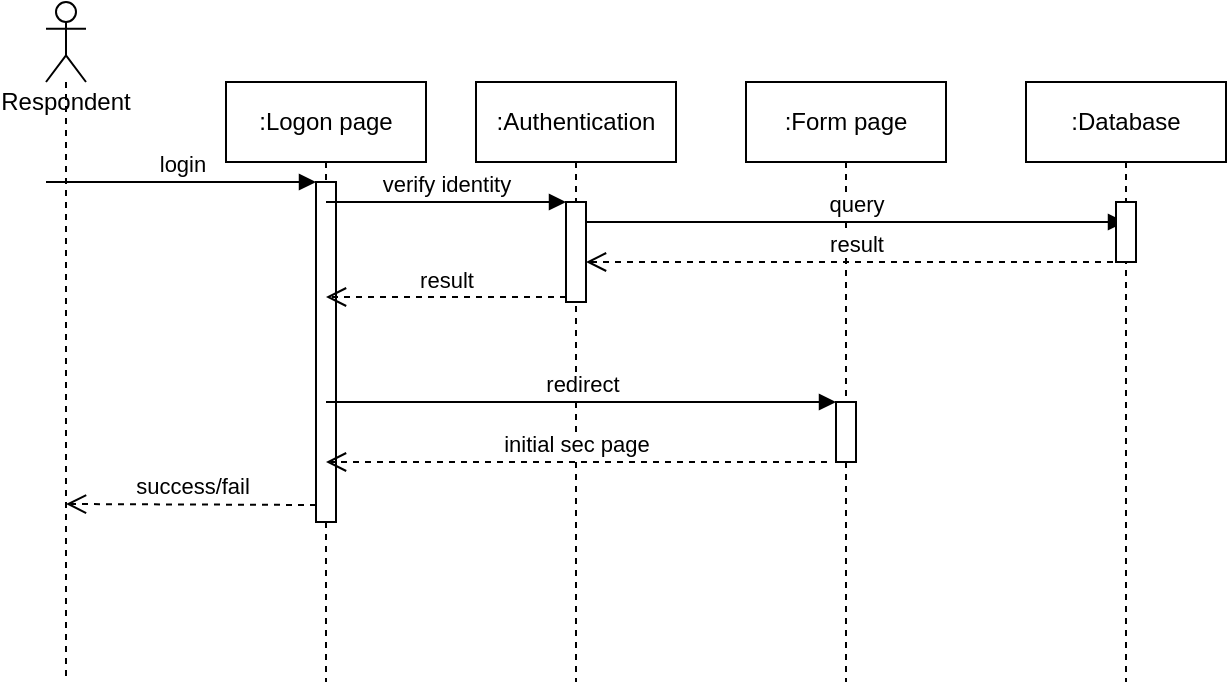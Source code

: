 <mxfile version="20.3.0" type="github" pages="3">
  <diagram id="OMeZVWE5jmBbQeLRW_Ae" name="Dynamic-1">
    <mxGraphModel dx="927" dy="806" grid="1" gridSize="10" guides="1" tooltips="1" connect="1" arrows="1" fold="1" page="1" pageScale="1" pageWidth="850" pageHeight="1100" math="0" shadow="0">
      <root>
        <mxCell id="0" />
        <mxCell id="1" parent="0" />
        <mxCell id="L9CCSh2ssQ9IbgBeDSDH-1" value=":Logon page" style="shape=umlLifeline;perimeter=lifelinePerimeter;whiteSpace=wrap;html=1;container=1;collapsible=0;recursiveResize=0;outlineConnect=0;" vertex="1" parent="1">
          <mxGeometry x="200" y="230" width="100" height="300" as="geometry" />
        </mxCell>
        <mxCell id="GjPCUBK7mUKPAmA_DnHe-2" value="" style="html=1;points=[];perimeter=orthogonalPerimeter;" vertex="1" parent="L9CCSh2ssQ9IbgBeDSDH-1">
          <mxGeometry x="45" y="50" width="10" height="170" as="geometry" />
        </mxCell>
        <mxCell id="GjPCUBK7mUKPAmA_DnHe-3" value="login" style="html=1;verticalAlign=bottom;endArrow=block;entryX=0;entryY=0;rounded=0;" edge="1" target="GjPCUBK7mUKPAmA_DnHe-2" parent="L9CCSh2ssQ9IbgBeDSDH-1">
          <mxGeometry relative="1" as="geometry">
            <mxPoint x="-90" y="50" as="sourcePoint" />
          </mxGeometry>
        </mxCell>
        <mxCell id="L9CCSh2ssQ9IbgBeDSDH-2" value=":Authentication" style="shape=umlLifeline;perimeter=lifelinePerimeter;whiteSpace=wrap;html=1;container=1;collapsible=0;recursiveResize=0;outlineConnect=0;" vertex="1" parent="1">
          <mxGeometry x="325" y="230" width="100" height="300" as="geometry" />
        </mxCell>
        <mxCell id="GjPCUBK7mUKPAmA_DnHe-5" value="" style="html=1;points=[];perimeter=orthogonalPerimeter;" vertex="1" parent="L9CCSh2ssQ9IbgBeDSDH-2">
          <mxGeometry x="45" y="60" width="10" height="50" as="geometry" />
        </mxCell>
        <mxCell id="GjPCUBK7mUKPAmA_DnHe-13" value="initial sec page" style="html=1;verticalAlign=bottom;endArrow=open;dashed=1;endSize=8;exitX=0;exitY=0.95;rounded=0;" edge="1" parent="L9CCSh2ssQ9IbgBeDSDH-2" target="L9CCSh2ssQ9IbgBeDSDH-1">
          <mxGeometry relative="1" as="geometry">
            <mxPoint x="55" y="190" as="targetPoint" />
            <mxPoint x="175.5" y="190" as="sourcePoint" />
          </mxGeometry>
        </mxCell>
        <mxCell id="L9CCSh2ssQ9IbgBeDSDH-3" value=":Form page" style="shape=umlLifeline;perimeter=lifelinePerimeter;whiteSpace=wrap;html=1;container=1;collapsible=0;recursiveResize=0;outlineConnect=0;" vertex="1" parent="1">
          <mxGeometry x="460" y="230" width="100" height="300" as="geometry" />
        </mxCell>
        <mxCell id="GjPCUBK7mUKPAmA_DnHe-8" value="" style="html=1;points=[];perimeter=orthogonalPerimeter;" vertex="1" parent="L9CCSh2ssQ9IbgBeDSDH-3">
          <mxGeometry x="45" y="160" width="10" height="30" as="geometry" />
        </mxCell>
        <mxCell id="4OOmYTCCrJS0BimQBrjn-4" value="query" style="html=1;verticalAlign=bottom;endArrow=block;rounded=0;" edge="1" parent="L9CCSh2ssQ9IbgBeDSDH-3" target="4OOmYTCCrJS0BimQBrjn-1">
          <mxGeometry relative="1" as="geometry">
            <mxPoint x="-79.996" y="70" as="sourcePoint" />
            <mxPoint x="40.68" y="70" as="targetPoint" />
          </mxGeometry>
        </mxCell>
        <mxCell id="4OOmYTCCrJS0BimQBrjn-5" value="result" style="html=1;verticalAlign=bottom;endArrow=open;dashed=1;endSize=8;rounded=0;" edge="1" parent="L9CCSh2ssQ9IbgBeDSDH-3" source="4OOmYTCCrJS0BimQBrjn-1">
          <mxGeometry relative="1" as="geometry">
            <mxPoint x="-79.996" y="90" as="targetPoint" />
            <mxPoint x="40.68" y="90" as="sourcePoint" />
          </mxGeometry>
        </mxCell>
        <mxCell id="GjPCUBK7mUKPAmA_DnHe-4" value="success/fail" style="html=1;verticalAlign=bottom;endArrow=open;dashed=1;endSize=8;exitX=0;exitY=0.95;rounded=0;" edge="1" source="GjPCUBK7mUKPAmA_DnHe-2" parent="1">
          <mxGeometry relative="1" as="geometry">
            <mxPoint x="120" y="441" as="targetPoint" />
          </mxGeometry>
        </mxCell>
        <mxCell id="GjPCUBK7mUKPAmA_DnHe-6" value="verify identity" style="html=1;verticalAlign=bottom;endArrow=block;entryX=0;entryY=0;rounded=0;" edge="1" target="GjPCUBK7mUKPAmA_DnHe-5" parent="1" source="L9CCSh2ssQ9IbgBeDSDH-1">
          <mxGeometry relative="1" as="geometry">
            <mxPoint x="300" y="290" as="sourcePoint" />
          </mxGeometry>
        </mxCell>
        <mxCell id="GjPCUBK7mUKPAmA_DnHe-7" value="result" style="html=1;verticalAlign=bottom;endArrow=open;dashed=1;endSize=8;exitX=0;exitY=0.95;rounded=0;" edge="1" source="GjPCUBK7mUKPAmA_DnHe-5" parent="1" target="L9CCSh2ssQ9IbgBeDSDH-1">
          <mxGeometry relative="1" as="geometry">
            <mxPoint x="300" y="366" as="targetPoint" />
          </mxGeometry>
        </mxCell>
        <mxCell id="GjPCUBK7mUKPAmA_DnHe-9" value="redirect" style="html=1;verticalAlign=bottom;endArrow=block;entryX=0;entryY=0;rounded=0;" edge="1" target="GjPCUBK7mUKPAmA_DnHe-8" parent="1">
          <mxGeometry relative="1" as="geometry">
            <mxPoint x="250" y="390" as="sourcePoint" />
          </mxGeometry>
        </mxCell>
        <mxCell id="QDX4fYFc5Tv2Zu8q1TDg-1" value="Respondent" style="shape=umlLifeline;participant=umlActor;perimeter=lifelinePerimeter;whiteSpace=wrap;html=1;container=1;collapsible=0;recursiveResize=0;verticalAlign=top;spacingTop=36;outlineConnect=0;" vertex="1" parent="1">
          <mxGeometry x="110" y="190" width="20" height="340" as="geometry" />
        </mxCell>
        <mxCell id="4OOmYTCCrJS0BimQBrjn-1" value=":Database" style="shape=umlLifeline;perimeter=lifelinePerimeter;whiteSpace=wrap;html=1;container=1;collapsible=0;recursiveResize=0;outlineConnect=0;" vertex="1" parent="1">
          <mxGeometry x="600" y="230" width="100" height="300" as="geometry" />
        </mxCell>
        <mxCell id="4OOmYTCCrJS0BimQBrjn-2" value="" style="html=1;points=[];perimeter=orthogonalPerimeter;" vertex="1" parent="4OOmYTCCrJS0BimQBrjn-1">
          <mxGeometry x="45" y="60" width="10" height="30" as="geometry" />
        </mxCell>
      </root>
    </mxGraphModel>
  </diagram>
  <diagram id="f5m-7yX2li_sJNwSE2jV" name="Static">
    <mxGraphModel dx="1052" dy="662" grid="1" gridSize="10" guides="1" tooltips="1" connect="1" arrows="1" fold="1" page="1" pageScale="1" pageWidth="850" pageHeight="1100" math="0" shadow="0">
      <root>
        <mxCell id="0" />
        <mxCell id="1" parent="0" />
        <mxCell id="IQehfHSFWcXycnDFZH4A-5" value="&lt;p style=&quot;margin:0px;margin-top:6px;text-align:center;&quot;&gt;&lt;b&gt;Logon page&lt;br&gt;&lt;/b&gt;&lt;/p&gt;&lt;hr&gt;&lt;p style=&quot;margin:0px;margin-left:8px;&quot;&gt;+ CFN: String&lt;br&gt;+ eCN: String&lt;/p&gt;" style="align=left;overflow=fill;html=1;dropTarget=0;" vertex="1" parent="1">
          <mxGeometry x="230" y="150" width="180" height="90" as="geometry" />
        </mxCell>
        <mxCell id="IQehfHSFWcXycnDFZH4A-6" value="" style="shape=component;jettyWidth=8;jettyHeight=4;" vertex="1" parent="IQehfHSFWcXycnDFZH4A-5">
          <mxGeometry x="1" width="20" height="20" relative="1" as="geometry">
            <mxPoint x="-24" y="4" as="offset" />
          </mxGeometry>
        </mxCell>
        <mxCell id="IQehfHSFWcXycnDFZH4A-14" style="edgeStyle=orthogonalEdgeStyle;rounded=0;orthogonalLoop=1;jettySize=auto;html=1;entryX=0.5;entryY=0;entryDx=0;entryDy=0;" edge="1" parent="1" source="IQehfHSFWcXycnDFZH4A-7" target="IQehfHSFWcXycnDFZH4A-9">
          <mxGeometry relative="1" as="geometry">
            <Array as="points" />
          </mxGeometry>
        </mxCell>
        <mxCell id="1txSszXO5-r5rW12x4Tj-5" value="Call" style="edgeLabel;html=1;align=center;verticalAlign=middle;resizable=0;points=[];" vertex="1" connectable="0" parent="IQehfHSFWcXycnDFZH4A-14">
          <mxGeometry x="0.153" y="1" relative="1" as="geometry">
            <mxPoint as="offset" />
          </mxGeometry>
        </mxCell>
        <mxCell id="IQehfHSFWcXycnDFZH4A-7" value="&lt;p style=&quot;margin:0px;margin-top:6px;text-align:center;&quot;&gt;&lt;b&gt;Authorization&lt;br&gt;&lt;/b&gt;&lt;/p&gt;&lt;hr&gt;&lt;p style=&quot;margin:0px;margin-left:8px;&quot;&gt;+ Identity: String&lt;br&gt;+ Success: Boolean&lt;/p&gt;" style="align=left;overflow=fill;html=1;dropTarget=0;" vertex="1" parent="1">
          <mxGeometry x="230" y="290" width="180" height="90" as="geometry" />
        </mxCell>
        <mxCell id="IQehfHSFWcXycnDFZH4A-8" value="" style="shape=component;jettyWidth=8;jettyHeight=4;" vertex="1" parent="IQehfHSFWcXycnDFZH4A-7">
          <mxGeometry x="1" width="20" height="20" relative="1" as="geometry">
            <mxPoint x="-24" y="4" as="offset" />
          </mxGeometry>
        </mxCell>
        <mxCell id="5m4WnFYja_pWNtNVV-bd-6" value="Call" style="edgeStyle=orthogonalEdgeStyle;rounded=0;orthogonalLoop=1;jettySize=auto;html=1;entryX=0;entryY=0.5;entryDx=0;entryDy=0;" edge="1" parent="1" source="IQehfHSFWcXycnDFZH4A-9" target="5m4WnFYja_pWNtNVV-bd-1">
          <mxGeometry relative="1" as="geometry" />
        </mxCell>
        <mxCell id="IQehfHSFWcXycnDFZH4A-9" value="&lt;p style=&quot;margin:0px;margin-top:6px;text-align:center;&quot;&gt;&lt;b&gt;Form page&lt;br&gt;&lt;/b&gt;&lt;/p&gt;&lt;hr&gt;&lt;p style=&quot;margin:0px;margin-left:8px;&quot;&gt;+ Section1: ComplexObject&lt;/p&gt;&lt;p style=&quot;margin:0px;margin-left:8px;&quot;&gt;+ Section2: ComplexObject&lt;/p&gt;&lt;p style=&quot;margin:0px;margin-left:8px;&quot;&gt;+ Section3: ComplexObject&lt;/p&gt;&lt;p style=&quot;margin:0px;margin-left:8px;&quot;&gt;+ Section4: ComplexObject&lt;/p&gt;&lt;p style=&quot;margin:0px;margin-left:8px;&quot;&gt;+ Identity: String&lt;/p&gt;" style="align=left;overflow=fill;html=1;dropTarget=0;" vertex="1" parent="1">
          <mxGeometry x="230" y="450" width="180" height="120" as="geometry" />
        </mxCell>
        <mxCell id="IQehfHSFWcXycnDFZH4A-10" value="" style="shape=component;jettyWidth=8;jettyHeight=4;" vertex="1" parent="IQehfHSFWcXycnDFZH4A-9">
          <mxGeometry x="1" width="20" height="20" relative="1" as="geometry">
            <mxPoint x="-24" y="4" as="offset" />
          </mxGeometry>
        </mxCell>
        <mxCell id="IQehfHSFWcXycnDFZH4A-11" value="&lt;p style=&quot;margin:0px;margin-top:6px;text-align:center;&quot;&gt;&lt;b&gt;Data process&lt;br&gt;&lt;/b&gt;&lt;/p&gt;&lt;hr&gt;&lt;p style=&quot;margin:0px;margin-left:8px;&quot;&gt;+ submittedInfo: ComplexObject&lt;br&gt;+ Submission: Boolean&lt;/p&gt;&lt;p style=&quot;margin:0px;margin-left:8px;&quot;&gt;+ receipt code: String&lt;br&gt;&lt;/p&gt;&lt;div&gt;&lt;br&gt;&lt;/div&gt;&lt;div&gt;&lt;br&gt;&lt;/div&gt;" style="align=left;overflow=fill;html=1;dropTarget=0;" vertex="1" parent="1">
          <mxGeometry x="230" y="640" width="180" height="90" as="geometry" />
        </mxCell>
        <mxCell id="IQehfHSFWcXycnDFZH4A-12" value="" style="shape=component;jettyWidth=8;jettyHeight=4;" vertex="1" parent="IQehfHSFWcXycnDFZH4A-11">
          <mxGeometry x="1" width="20" height="20" relative="1" as="geometry">
            <mxPoint x="-24" y="4" as="offset" />
          </mxGeometry>
        </mxCell>
        <mxCell id="5m4WnFYja_pWNtNVV-bd-1" value="&lt;p style=&quot;margin:0px;margin-top:6px;text-align:center;&quot;&gt;&lt;b&gt;feedback page&lt;br&gt;&lt;/b&gt;&lt;/p&gt;&lt;hr&gt;&lt;p style=&quot;margin:0px;margin-left:8px;&quot;&gt;+ Form: ComplexObject&lt;br&gt;&lt;/p&gt;" style="align=left;overflow=fill;html=1;dropTarget=0;" vertex="1" parent="1">
          <mxGeometry x="500" y="450" width="180" height="90" as="geometry" />
        </mxCell>
        <mxCell id="5m4WnFYja_pWNtNVV-bd-2" value="" style="shape=component;jettyWidth=8;jettyHeight=4;" vertex="1" parent="5m4WnFYja_pWNtNVV-bd-1">
          <mxGeometry x="1" width="20" height="20" relative="1" as="geometry">
            <mxPoint x="-24" y="4" as="offset" />
          </mxGeometry>
        </mxCell>
        <mxCell id="1txSszXO5-r5rW12x4Tj-1" value="Use" style="endArrow=open;endSize=12;dashed=1;html=1;rounded=0;exitX=0.5;exitY=1;exitDx=0;exitDy=0;entryX=0.5;entryY=0;entryDx=0;entryDy=0;" edge="1" parent="1" source="IQehfHSFWcXycnDFZH4A-5" target="IQehfHSFWcXycnDFZH4A-7">
          <mxGeometry width="160" relative="1" as="geometry">
            <mxPoint x="320" y="230" as="sourcePoint" />
            <mxPoint x="480" y="230" as="targetPoint" />
          </mxGeometry>
        </mxCell>
        <mxCell id="1txSszXO5-r5rW12x4Tj-3" value="Use" style="endArrow=open;endSize=12;dashed=1;html=1;rounded=0;entryX=0.5;entryY=0;entryDx=0;entryDy=0;" edge="1" parent="1" target="IQehfHSFWcXycnDFZH4A-11">
          <mxGeometry width="160" relative="1" as="geometry">
            <mxPoint x="320" y="570" as="sourcePoint" />
            <mxPoint x="330" y="300" as="targetPoint" />
          </mxGeometry>
        </mxCell>
        <mxCell id="1txSszXO5-r5rW12x4Tj-4" value="Use" style="endArrow=open;endSize=12;dashed=1;html=1;rounded=0;entryX=1;entryY=0.5;entryDx=0;entryDy=0;exitX=0.5;exitY=1;exitDx=0;exitDy=0;" edge="1" parent="1" source="5m4WnFYja_pWNtNVV-bd-1" target="IQehfHSFWcXycnDFZH4A-11">
          <mxGeometry width="160" relative="1" as="geometry">
            <mxPoint x="330" y="580" as="sourcePoint" />
            <mxPoint x="330" y="650" as="targetPoint" />
          </mxGeometry>
        </mxCell>
      </root>
    </mxGraphModel>
  </diagram>
  <diagram id="Jqzd447CRwvtq4ZsPR3l" name="dynamic-2">
    <mxGraphModel dx="811" dy="705" grid="1" gridSize="10" guides="1" tooltips="1" connect="1" arrows="1" fold="1" page="1" pageScale="1" pageWidth="850" pageHeight="1100" math="0" shadow="0">
      <root>
        <mxCell id="0" />
        <mxCell id="1" parent="0" />
        <mxCell id="NwipmKcrK6IsLfU32x42-8" value=":Form page" style="shape=umlLifeline;perimeter=lifelinePerimeter;whiteSpace=wrap;html=1;container=1;collapsible=0;recursiveResize=0;outlineConnect=0;" vertex="1" parent="1">
          <mxGeometry x="325" y="230" width="100" height="490" as="geometry" />
        </mxCell>
        <mxCell id="NwipmKcrK6IsLfU32x42-9" value="" style="html=1;points=[];perimeter=orthogonalPerimeter;" vertex="1" parent="NwipmKcrK6IsLfU32x42-8">
          <mxGeometry x="45" y="70" width="10" height="210" as="geometry" />
        </mxCell>
        <mxCell id="xTVCF_GFN9DbvN6X6FD_-7" value="feedback page" style="html=1;verticalAlign=bottom;endArrow=open;dashed=1;endSize=8;exitX=0;exitY=0.95;rounded=0;" edge="1" parent="NwipmKcrK6IsLfU32x42-8">
          <mxGeometry relative="1" as="geometry">
            <mxPoint x="-165" y="320" as="targetPoint" />
            <mxPoint x="175.5" y="320" as="sourcePoint" />
          </mxGeometry>
        </mxCell>
        <mxCell id="NwipmKcrK6IsLfU32x42-10" value=":Data process" style="shape=umlLifeline;perimeter=lifelinePerimeter;whiteSpace=wrap;html=1;container=1;collapsible=0;recursiveResize=0;outlineConnect=0;" vertex="1" parent="1">
          <mxGeometry x="600" y="230" width="100" height="480" as="geometry" />
        </mxCell>
        <mxCell id="NwipmKcrK6IsLfU32x42-19" value="" style="html=1;points=[];perimeter=orthogonalPerimeter;" vertex="1" parent="NwipmKcrK6IsLfU32x42-10">
          <mxGeometry x="40" y="180" width="10" height="60" as="geometry" />
        </mxCell>
        <mxCell id="xTVCF_GFN9DbvN6X6FD_-15" value="" style="html=1;points=[];perimeter=orthogonalPerimeter;" vertex="1" parent="NwipmKcrK6IsLfU32x42-10">
          <mxGeometry x="45" y="380" width="10" height="40" as="geometry" />
        </mxCell>
        <mxCell id="ol4ss9L6E_2lRSoXe3NO-4" value="save to db" style="html=1;verticalAlign=bottom;endArrow=block;entryX=0;entryY=0;rounded=0;" edge="1" parent="NwipmKcrK6IsLfU32x42-10">
          <mxGeometry relative="1" as="geometry">
            <mxPoint x="50" y="190" as="sourcePoint" />
            <mxPoint x="180.0" y="190" as="targetPoint" />
          </mxGeometry>
        </mxCell>
        <mxCell id="NwipmKcrK6IsLfU32x42-12" value="specific section page" style="html=1;verticalAlign=bottom;endArrow=open;dashed=1;endSize=8;exitX=0;exitY=0.95;rounded=0;" edge="1" parent="1">
          <mxGeometry relative="1" as="geometry">
            <mxPoint x="155" y="340" as="targetPoint" />
            <mxPoint x="370" y="340.5" as="sourcePoint" />
          </mxGeometry>
        </mxCell>
        <mxCell id="NwipmKcrK6IsLfU32x42-15" value="request section" style="html=1;verticalAlign=bottom;endArrow=block;entryX=0;entryY=0;rounded=0;" edge="1" parent="1" target="NwipmKcrK6IsLfU32x42-9">
          <mxGeometry relative="1" as="geometry">
            <mxPoint x="155" y="300" as="sourcePoint" />
          </mxGeometry>
        </mxCell>
        <mxCell id="NwipmKcrK6IsLfU32x42-18" value="fill in data &amp;amp; submit" style="html=1;verticalAlign=bottom;endArrow=block;entryX=0;entryY=0;rounded=0;" edge="1" parent="1">
          <mxGeometry relative="1" as="geometry">
            <mxPoint x="155" y="400" as="sourcePoint" />
            <mxPoint x="370" y="400.0" as="targetPoint" />
          </mxGeometry>
        </mxCell>
        <mxCell id="NwipmKcrK6IsLfU32x42-20" value="submit data" style="html=1;verticalAlign=bottom;endArrow=block;entryX=0;entryY=0;rounded=0;" edge="1" target="NwipmKcrK6IsLfU32x42-19" parent="1" source="NwipmKcrK6IsLfU32x42-9">
          <mxGeometry relative="1" as="geometry">
            <mxPoint x="570" y="400" as="sourcePoint" />
          </mxGeometry>
        </mxCell>
        <mxCell id="NwipmKcrK6IsLfU32x42-21" value="Receipt number" style="html=1;verticalAlign=bottom;endArrow=open;dashed=1;endSize=8;exitX=0;exitY=0.95;rounded=0;" edge="1" source="NwipmKcrK6IsLfU32x42-19" parent="1" target="NwipmKcrK6IsLfU32x42-8">
          <mxGeometry relative="1" as="geometry">
            <mxPoint x="570" y="476" as="targetPoint" />
          </mxGeometry>
        </mxCell>
        <mxCell id="NwipmKcrK6IsLfU32x42-22" value="submission result page - failed" style="html=1;verticalAlign=bottom;endArrow=open;dashed=1;endSize=8;exitX=0;exitY=0.95;rounded=0;" edge="1" parent="1">
          <mxGeometry relative="1" as="geometry">
            <mxPoint x="155" y="480" as="targetPoint" />
            <mxPoint x="375.5" y="480" as="sourcePoint" />
          </mxGeometry>
        </mxCell>
        <mxCell id="xTVCF_GFN9DbvN6X6FD_-5" value="Thank you page -- success" style="html=1;verticalAlign=bottom;endArrow=open;dashed=1;endSize=8;exitX=0;exitY=0.95;rounded=0;" edge="1" parent="1">
          <mxGeometry relative="1" as="geometry">
            <mxPoint x="155" y="500" as="targetPoint" />
            <mxPoint x="375.5" y="500" as="sourcePoint" />
          </mxGeometry>
        </mxCell>
        <mxCell id="xTVCF_GFN9DbvN6X6FD_-6" value="request feedback page" style="html=1;verticalAlign=bottom;endArrow=block;entryX=0.2;entryY=0.111;rounded=0;entryDx=0;entryDy=0;entryPerimeter=0;" edge="1" parent="1" target="xTVCF_GFN9DbvN6X6FD_-9">
          <mxGeometry relative="1" as="geometry">
            <mxPoint x="155" y="530" as="sourcePoint" />
            <mxPoint x="370" y="530.0" as="targetPoint" />
          </mxGeometry>
        </mxCell>
        <mxCell id="xTVCF_GFN9DbvN6X6FD_-8" value=":Feedback page" style="shape=umlLifeline;perimeter=lifelinePerimeter;whiteSpace=wrap;html=1;container=1;collapsible=0;recursiveResize=0;outlineConnect=0;" vertex="1" parent="1">
          <mxGeometry x="460" y="230" width="100" height="490" as="geometry" />
        </mxCell>
        <mxCell id="xTVCF_GFN9DbvN6X6FD_-9" value="" style="html=1;points=[];perimeter=orthogonalPerimeter;" vertex="1" parent="xTVCF_GFN9DbvN6X6FD_-8">
          <mxGeometry x="45" y="280" width="10" height="180" as="geometry" />
        </mxCell>
        <mxCell id="xTVCF_GFN9DbvN6X6FD_-12" value="fill in data &amp;amp; submit" style="html=1;verticalAlign=bottom;endArrow=block;entryX=0;entryY=0.286;rounded=0;entryDx=0;entryDy=0;entryPerimeter=0;" edge="1" parent="1">
          <mxGeometry relative="1" as="geometry">
            <mxPoint x="160" y="590" as="sourcePoint" />
            <mxPoint x="510" y="590.02" as="targetPoint" />
          </mxGeometry>
        </mxCell>
        <mxCell id="xTVCF_GFN9DbvN6X6FD_-14" value="final screen" style="html=1;verticalAlign=bottom;endArrow=open;dashed=1;endSize=8;exitX=0;exitY=0.95;rounded=0;" edge="1" parent="1">
          <mxGeometry relative="1" as="geometry">
            <mxPoint x="160" y="670" as="targetPoint" />
            <mxPoint x="500.5" y="670" as="sourcePoint" />
          </mxGeometry>
        </mxCell>
        <mxCell id="xTVCF_GFN9DbvN6X6FD_-16" value="submit feedback" style="html=1;verticalAlign=bottom;endArrow=block;entryX=0;entryY=0;rounded=0;" edge="1" target="xTVCF_GFN9DbvN6X6FD_-15" parent="1" source="xTVCF_GFN9DbvN6X6FD_-8">
          <mxGeometry relative="1" as="geometry">
            <mxPoint x="575" y="610" as="sourcePoint" />
          </mxGeometry>
        </mxCell>
        <mxCell id="xTVCF_GFN9DbvN6X6FD_-17" value="feedback result" style="html=1;verticalAlign=bottom;endArrow=open;dashed=1;endSize=8;exitX=0;exitY=0.95;rounded=0;entryX=1.4;entryY=0.778;entryDx=0;entryDy=0;entryPerimeter=0;" edge="1" source="xTVCF_GFN9DbvN6X6FD_-15" parent="1" target="xTVCF_GFN9DbvN6X6FD_-9">
          <mxGeometry relative="1" as="geometry">
            <mxPoint x="575" y="686" as="targetPoint" />
          </mxGeometry>
        </mxCell>
        <mxCell id="zjZjJpQkXkvlz8kn70Hu-2" value="Respondent" style="shape=umlLifeline;participant=umlActor;perimeter=lifelinePerimeter;whiteSpace=wrap;html=1;container=1;collapsible=0;recursiveResize=0;verticalAlign=top;spacingTop=36;outlineConnect=0;" vertex="1" parent="1">
          <mxGeometry x="150" y="220" width="20" height="500" as="geometry" />
        </mxCell>
        <mxCell id="ol4ss9L6E_2lRSoXe3NO-1" value=":Database" style="shape=umlLifeline;perimeter=lifelinePerimeter;whiteSpace=wrap;html=1;container=1;collapsible=0;recursiveResize=0;outlineConnect=0;" vertex="1" parent="1">
          <mxGeometry x="740" y="230" width="100" height="480" as="geometry" />
        </mxCell>
        <mxCell id="ol4ss9L6E_2lRSoXe3NO-2" value="" style="html=1;points=[];perimeter=orthogonalPerimeter;" vertex="1" parent="ol4ss9L6E_2lRSoXe3NO-1">
          <mxGeometry x="40" y="190" width="10" height="40" as="geometry" />
        </mxCell>
        <mxCell id="ol4ss9L6E_2lRSoXe3NO-3" value="" style="html=1;points=[];perimeter=orthogonalPerimeter;" vertex="1" parent="ol4ss9L6E_2lRSoXe3NO-1">
          <mxGeometry x="45" y="390" width="10" height="20" as="geometry" />
        </mxCell>
        <mxCell id="ol4ss9L6E_2lRSoXe3NO-6" value="save to db" style="html=1;verticalAlign=bottom;endArrow=block;entryX=0;entryY=0;rounded=0;" edge="1" parent="ol4ss9L6E_2lRSoXe3NO-1">
          <mxGeometry relative="1" as="geometry">
            <mxPoint x="-85.0" y="390" as="sourcePoint" />
            <mxPoint x="45.0" y="390" as="targetPoint" />
          </mxGeometry>
        </mxCell>
        <mxCell id="ol4ss9L6E_2lRSoXe3NO-7" value="save result" style="html=1;verticalAlign=bottom;endArrow=open;dashed=1;endSize=8;exitX=-0.4;exitY=0.9;rounded=0;exitDx=0;exitDy=0;exitPerimeter=0;" edge="1" parent="ol4ss9L6E_2lRSoXe3NO-1">
          <mxGeometry x="-0.053" y="10" relative="1" as="geometry">
            <mxPoint x="-86.676" y="410" as="targetPoint" />
            <mxPoint x="40.0" y="410" as="sourcePoint" />
            <mxPoint as="offset" />
          </mxGeometry>
        </mxCell>
        <mxCell id="ol4ss9L6E_2lRSoXe3NO-5" value="save result" style="html=1;verticalAlign=bottom;endArrow=open;dashed=1;endSize=8;exitX=-0.4;exitY=0.9;rounded=0;exitDx=0;exitDy=0;exitPerimeter=0;" edge="1" parent="1" source="ol4ss9L6E_2lRSoXe3NO-2" target="NwipmKcrK6IsLfU32x42-10">
          <mxGeometry x="-0.274" y="-6" relative="1" as="geometry">
            <mxPoint x="384.324" y="477" as="targetPoint" />
            <mxPoint x="650.0" y="477" as="sourcePoint" />
            <mxPoint as="offset" />
          </mxGeometry>
        </mxCell>
      </root>
    </mxGraphModel>
  </diagram>
</mxfile>
